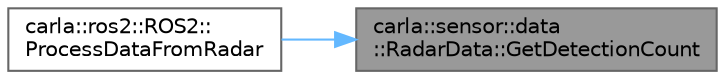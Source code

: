 digraph "carla::sensor::data::RadarData::GetDetectionCount"
{
 // INTERACTIVE_SVG=YES
 // LATEX_PDF_SIZE
  bgcolor="transparent";
  edge [fontname=Helvetica,fontsize=10,labelfontname=Helvetica,labelfontsize=10];
  node [fontname=Helvetica,fontsize=10,shape=box,height=0.2,width=0.4];
  rankdir="RL";
  Node1 [id="Node000001",label="carla::sensor::data\l::RadarData::GetDetectionCount",height=0.2,width=0.4,color="gray40", fillcolor="grey60", style="filled", fontcolor="black",tooltip="Returns the number of current detections."];
  Node1 -> Node2 [id="edge1_Node000001_Node000002",dir="back",color="steelblue1",style="solid",tooltip=" "];
  Node2 [id="Node000002",label="carla::ros2::ROS2::\lProcessDataFromRadar",height=0.2,width=0.4,color="grey40", fillcolor="white", style="filled",URL="$d8/d78/classcarla_1_1ros2_1_1ROS2.html#a07e118e2c48d7641dbd2f695f9f2afb5",tooltip=" "];
}
